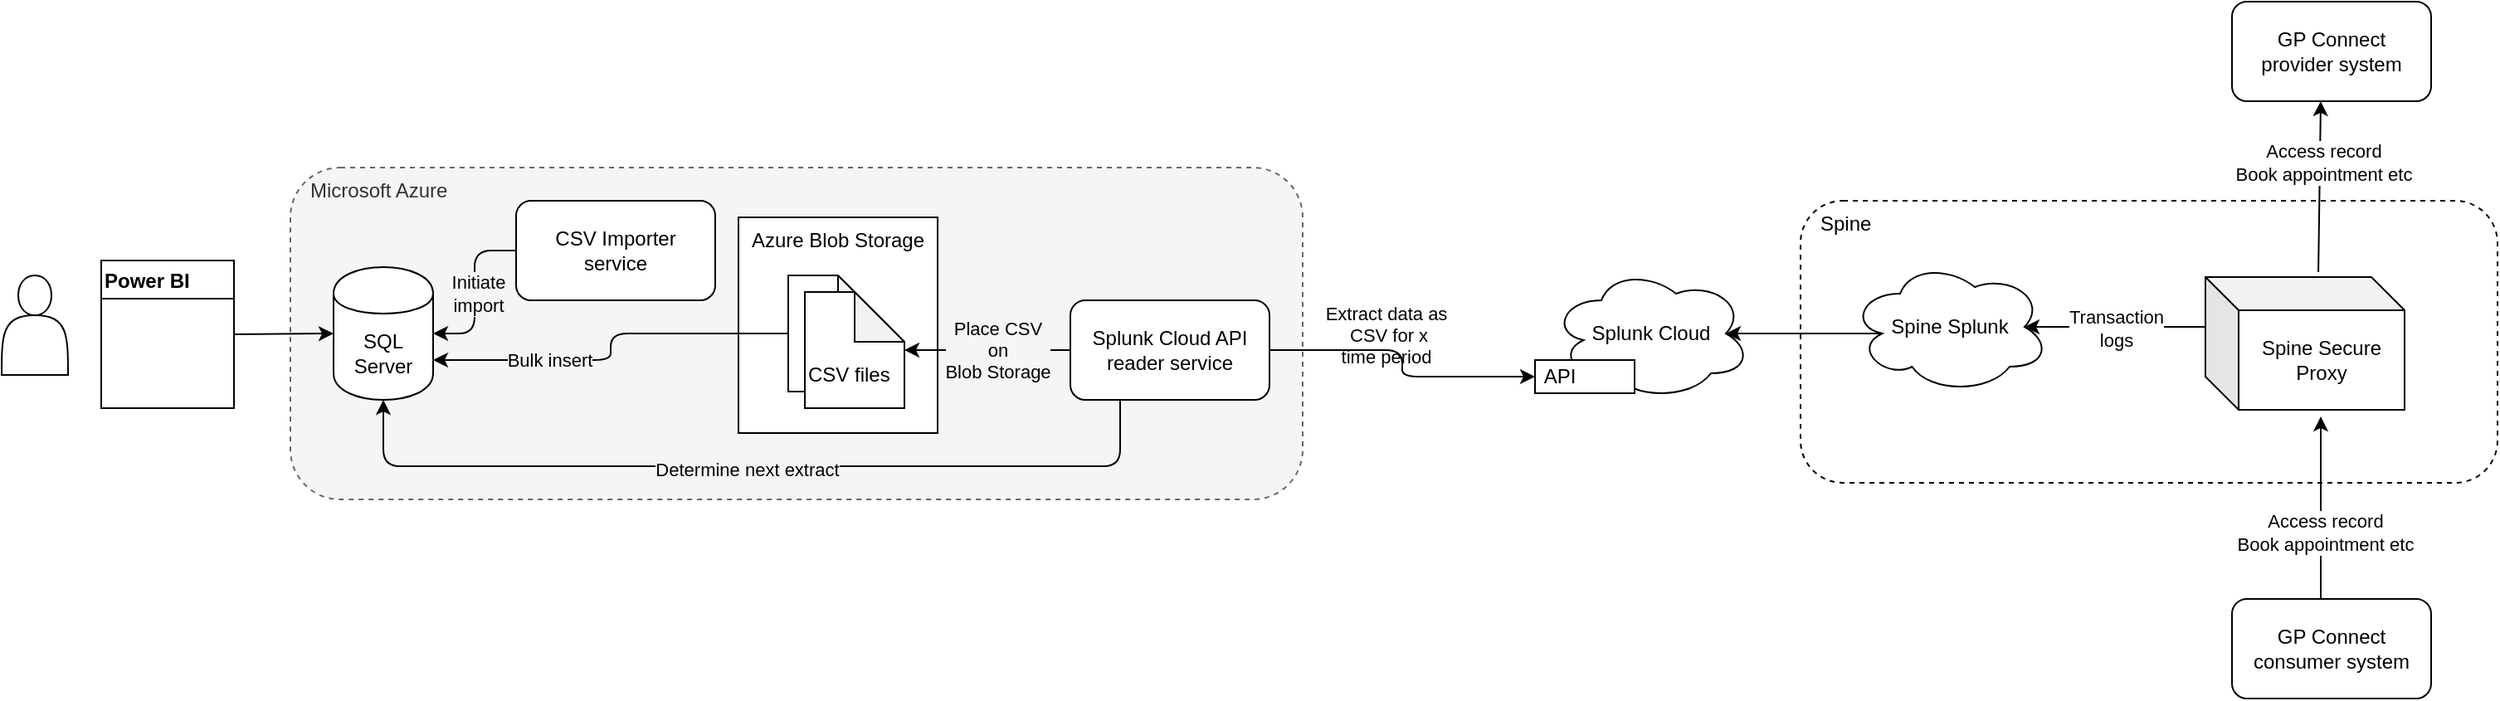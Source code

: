 <mxfile version="13.3.5" type="device"><diagram id="yGtiRJ2oHdCkbcuFMKlw" name="Page-1"><mxGraphModel dx="1642" dy="1043" grid="1" gridSize="10" guides="0" tooltips="1" connect="1" arrows="1" fold="1" page="1" pageScale="1" pageWidth="827" pageHeight="1169" math="0" shadow="0"><root><mxCell id="0"/><mxCell id="1" parent="0"/><mxCell id="BgNX69o5uFKW_aU6G4bj-26" value="&amp;nbsp; &amp;nbsp;Microsoft Azure" style="rounded=1;whiteSpace=wrap;html=1;dashed=1;verticalAlign=top;align=left;fillColor=#f5f5f5;strokeColor=#666666;fontColor=#333333;" parent="1" vertex="1"><mxGeometry x="284" y="340" width="610" height="200" as="geometry"/></mxCell><mxCell id="BgNX69o5uFKW_aU6G4bj-35" value="Azure Blob Storage" style="rounded=0;whiteSpace=wrap;html=1;align=center;verticalAlign=top;" parent="1" vertex="1"><mxGeometry x="554" y="370" width="120" height="130" as="geometry"/></mxCell><mxCell id="xJ9ko73Z-sPBWCYPl7gU-18" style="edgeStyle=orthogonalEdgeStyle;orthogonalLoop=1;jettySize=auto;html=1;exitX=0;exitY=0.5;exitDx=0;exitDy=0;exitPerimeter=0;entryX=1;entryY=0.7;entryDx=0;entryDy=0;startArrow=none;startFill=0;endArrow=classic;endFill=1;rounded=1;" edge="1" parent="1" source="BgNX69o5uFKW_aU6G4bj-31" target="WzJmsPvOr346FiOfPshK-1"><mxGeometry relative="1" as="geometry"/></mxCell><mxCell id="xJ9ko73Z-sPBWCYPl7gU-19" value="Bulk insert" style="edgeLabel;html=1;align=center;verticalAlign=middle;resizable=0;points=[];labelBackgroundColor=#F5F5F5;" vertex="1" connectable="0" parent="xJ9ko73Z-sPBWCYPl7gU-18"><mxGeometry x="0.217" relative="1" as="geometry"><mxPoint x="-20" as="offset"/></mxGeometry></mxCell><mxCell id="BgNX69o5uFKW_aU6G4bj-31" value="" style="shape=note;whiteSpace=wrap;html=1;backgroundOutline=1;darkOpacity=0.05;align=left;" parent="1" vertex="1"><mxGeometry x="584" y="405" width="60" height="70" as="geometry"/></mxCell><mxCell id="BgNX69o5uFKW_aU6G4bj-21" value="&amp;nbsp; &amp;nbsp;Spine" style="rounded=1;whiteSpace=wrap;html=1;dashed=1;verticalAlign=top;align=left;" parent="1" vertex="1"><mxGeometry x="1194" y="360" width="420" height="170" as="geometry"/></mxCell><mxCell id="BgNX69o5uFKW_aU6G4bj-7" style="edgeStyle=orthogonalEdgeStyle;rounded=0;orthogonalLoop=1;jettySize=auto;html=1;exitX=0;exitY=0;exitDx=0;exitDy=30;exitPerimeter=0;entryX=0.875;entryY=0.5;entryDx=0;entryDy=0;entryPerimeter=0;" parent="1" source="BgNX69o5uFKW_aU6G4bj-3" target="BgNX69o5uFKW_aU6G4bj-12" edge="1"><mxGeometry relative="1" as="geometry"><mxPoint x="1384" y="440" as="targetPoint"/></mxGeometry></mxCell><mxCell id="BgNX69o5uFKW_aU6G4bj-15" value="Transaction &lt;br&gt;logs" style="edgeLabel;html=1;align=center;verticalAlign=middle;resizable=0;points=[];" parent="BgNX69o5uFKW_aU6G4bj-7" vertex="1" connectable="0"><mxGeometry x="-0.009" y="1" relative="1" as="geometry"><mxPoint as="offset"/></mxGeometry></mxCell><mxCell id="BgNX69o5uFKW_aU6G4bj-3" value="Spine Secure Proxy" style="shape=cube;whiteSpace=wrap;html=1;boundedLbl=1;backgroundOutline=1;darkOpacity=0.05;darkOpacity2=0.1;" parent="1" vertex="1"><mxGeometry x="1438" y="406" width="120" height="80" as="geometry"/></mxCell><mxCell id="BgNX69o5uFKW_aU6G4bj-5" value="" style="endArrow=classic;html=1;" parent="1" edge="1"><mxGeometry width="50" height="50" relative="1" as="geometry"><mxPoint x="1507.5" y="600" as="sourcePoint"/><mxPoint x="1507.5" y="490" as="targetPoint"/></mxGeometry></mxCell><mxCell id="BgNX69o5uFKW_aU6G4bj-19" value="Access record&lt;br&gt;Book appointment etc" style="edgeLabel;html=1;align=center;verticalAlign=middle;resizable=0;points=[];" parent="BgNX69o5uFKW_aU6G4bj-5" vertex="1" connectable="0"><mxGeometry x="0.164" y="-1" relative="1" as="geometry"><mxPoint x="1" y="24" as="offset"/></mxGeometry></mxCell><mxCell id="BgNX69o5uFKW_aU6G4bj-6" value="" style="endArrow=classic;html=1;exitX=0.567;exitY=-0.037;exitDx=0;exitDy=0;exitPerimeter=0;" parent="1" source="BgNX69o5uFKW_aU6G4bj-3" edge="1"><mxGeometry width="50" height="50" relative="1" as="geometry"><mxPoint x="1508" y="400" as="sourcePoint"/><mxPoint x="1507.5" y="300" as="targetPoint"/></mxGeometry></mxCell><mxCell id="BgNX69o5uFKW_aU6G4bj-20" value="Access record&lt;br&gt;Book appointment etc" style="edgeLabel;html=1;align=center;verticalAlign=middle;resizable=0;points=[];" parent="BgNX69o5uFKW_aU6G4bj-6" vertex="1" connectable="0"><mxGeometry x="0.291" y="-1" relative="1" as="geometry"><mxPoint x="1" as="offset"/></mxGeometry></mxCell><mxCell id="BgNX69o5uFKW_aU6G4bj-10" value="Splunk Cloud" style="ellipse;shape=cloud;whiteSpace=wrap;html=1;" parent="1" vertex="1"><mxGeometry x="1044" y="400" width="120" height="80" as="geometry"/></mxCell><mxCell id="BgNX69o5uFKW_aU6G4bj-13" style="edgeStyle=orthogonalEdgeStyle;rounded=0;orthogonalLoop=1;jettySize=auto;html=1;exitX=0.16;exitY=0.55;exitDx=0;exitDy=0;exitPerimeter=0;entryX=0.875;entryY=0.5;entryDx=0;entryDy=0;entryPerimeter=0;" parent="1" source="BgNX69o5uFKW_aU6G4bj-12" target="BgNX69o5uFKW_aU6G4bj-10" edge="1"><mxGeometry relative="1" as="geometry"/></mxCell><mxCell id="BgNX69o5uFKW_aU6G4bj-12" value="Spine Splunk" style="ellipse;shape=cloud;whiteSpace=wrap;html=1;" parent="1" vertex="1"><mxGeometry x="1224" y="396" width="120" height="80" as="geometry"/></mxCell><mxCell id="BgNX69o5uFKW_aU6G4bj-17" value="GP Connect consumer system" style="rounded=1;whiteSpace=wrap;html=1;" parent="1" vertex="1"><mxGeometry x="1454" y="600" width="120" height="60" as="geometry"/></mxCell><mxCell id="BgNX69o5uFKW_aU6G4bj-18" value="GP Connect&lt;br&gt;provider system" style="rounded=1;whiteSpace=wrap;html=1;" parent="1" vertex="1"><mxGeometry x="1454" y="240" width="120" height="60" as="geometry"/></mxCell><mxCell id="BgNX69o5uFKW_aU6G4bj-22" value="&amp;nbsp;API" style="rounded=0;whiteSpace=wrap;html=1;align=left;" parent="1" vertex="1"><mxGeometry x="1034" y="456" width="60" height="20" as="geometry"/></mxCell><mxCell id="BgNX69o5uFKW_aU6G4bj-24" value="" style="shape=actor;whiteSpace=wrap;html=1;align=left;" parent="1" vertex="1"><mxGeometry x="110" y="405" width="40" height="60" as="geometry"/></mxCell><mxCell id="BgNX69o5uFKW_aU6G4bj-36" style="edgeStyle=orthogonalEdgeStyle;rounded=0;orthogonalLoop=1;jettySize=auto;html=1;exitX=1;exitY=0.5;exitDx=0;exitDy=0;entryX=0;entryY=0.5;entryDx=0;entryDy=0;entryPerimeter=0;" parent="1" source="BgNX69o5uFKW_aU6G4bj-25" edge="1"><mxGeometry relative="1" as="geometry"><mxPoint x="310" y="440" as="targetPoint"/></mxGeometry></mxCell><mxCell id="BgNX69o5uFKW_aU6G4bj-25" value="Power BI" style="swimlane;align=left;" parent="1" vertex="1"><mxGeometry x="170" y="396" width="80" height="89" as="geometry"/></mxCell><mxCell id="BgNX69o5uFKW_aU6G4bj-29" value="&lt;br&gt;&lt;br&gt;CSV files" style="shape=note;whiteSpace=wrap;html=1;backgroundOutline=1;darkOpacity=0.05;align=left;" parent="1" vertex="1"><mxGeometry x="594" y="415" width="60" height="70" as="geometry"/></mxCell><mxCell id="BgNX69o5uFKW_aU6G4bj-39" style="edgeStyle=orthogonalEdgeStyle;orthogonalLoop=1;jettySize=auto;html=1;exitX=1;exitY=0.5;exitDx=0;exitDy=0;entryX=0;entryY=0.5;entryDx=0;entryDy=0;rounded=1;" parent="1" source="BgNX69o5uFKW_aU6G4bj-38" target="BgNX69o5uFKW_aU6G4bj-22" edge="1"><mxGeometry relative="1" as="geometry"/></mxCell><mxCell id="BgNX69o5uFKW_aU6G4bj-40" value="Extract data as&lt;br&gt;&amp;nbsp;CSV for x &lt;br&gt;time period" style="edgeLabel;html=1;align=center;verticalAlign=middle;resizable=0;points=[];labelBackgroundColor=none;" parent="BgNX69o5uFKW_aU6G4bj-39" vertex="1" connectable="0"><mxGeometry x="-0.044" y="-1" relative="1" as="geometry"><mxPoint x="-9" y="-13.5" as="offset"/></mxGeometry></mxCell><mxCell id="BgNX69o5uFKW_aU6G4bj-42" style="edgeStyle=orthogonalEdgeStyle;rounded=1;orthogonalLoop=1;jettySize=auto;html=1;exitX=0;exitY=0.5;exitDx=0;exitDy=0;" parent="1" source="BgNX69o5uFKW_aU6G4bj-38" target="BgNX69o5uFKW_aU6G4bj-29" edge="1"><mxGeometry relative="1" as="geometry"/></mxCell><mxCell id="BgNX69o5uFKW_aU6G4bj-43" value="Place CSV &lt;br&gt;on &lt;br&gt;Blob Storage" style="edgeLabel;html=1;align=center;verticalAlign=middle;resizable=0;points=[];labelBackgroundColor=#F5F5F5;" parent="BgNX69o5uFKW_aU6G4bj-42" vertex="1" connectable="0"><mxGeometry x="-0.04" relative="1" as="geometry"><mxPoint x="4" as="offset"/></mxGeometry></mxCell><mxCell id="xJ9ko73Z-sPBWCYPl7gU-20" style="edgeStyle=orthogonalEdgeStyle;rounded=1;orthogonalLoop=1;jettySize=auto;html=1;exitX=0.25;exitY=1;exitDx=0;exitDy=0;entryX=0.5;entryY=1;entryDx=0;entryDy=0;startArrow=none;startFill=0;endArrow=classic;endFill=1;" edge="1" parent="1" source="BgNX69o5uFKW_aU6G4bj-38" target="WzJmsPvOr346FiOfPshK-1"><mxGeometry relative="1" as="geometry"><Array as="points"><mxPoint x="784" y="520"/><mxPoint x="340" y="520"/></Array></mxGeometry></mxCell><mxCell id="xJ9ko73Z-sPBWCYPl7gU-21" value="Determine next extract" style="edgeLabel;html=1;align=center;verticalAlign=middle;resizable=0;points=[];labelBackgroundColor=#F5F5F5;" vertex="1" connectable="0" parent="xJ9ko73Z-sPBWCYPl7gU-20"><mxGeometry x="0.127" y="2" relative="1" as="geometry"><mxPoint x="30" as="offset"/></mxGeometry></mxCell><mxCell id="BgNX69o5uFKW_aU6G4bj-38" value="Splunk Cloud API reader service" style="rounded=1;whiteSpace=wrap;html=1;labelBackgroundColor=none;align=center;" parent="1" vertex="1"><mxGeometry x="754" y="420" width="120" height="60" as="geometry"/></mxCell><mxCell id="WzJmsPvOr346FiOfPshK-1" value="SQL Server" style="shape=cylinder;whiteSpace=wrap;html=1;boundedLbl=1;backgroundOutline=1;" parent="1" vertex="1"><mxGeometry x="310" y="400" width="60" height="80" as="geometry"/></mxCell><mxCell id="xJ9ko73Z-sPBWCYPl7gU-16" style="edgeStyle=orthogonalEdgeStyle;rounded=1;orthogonalLoop=1;jettySize=auto;html=1;exitX=0;exitY=0.5;exitDx=0;exitDy=0;entryX=1;entryY=0.5;entryDx=0;entryDy=0;startArrow=none;startFill=0;endArrow=classic;endFill=1;" edge="1" parent="1" source="xJ9ko73Z-sPBWCYPl7gU-5" target="WzJmsPvOr346FiOfPshK-1"><mxGeometry relative="1" as="geometry"/></mxCell><mxCell id="xJ9ko73Z-sPBWCYPl7gU-17" value="Initiate &lt;br&gt;import" style="edgeLabel;html=1;align=center;verticalAlign=middle;resizable=0;points=[];labelBackgroundColor=#F5F5F5;" vertex="1" connectable="0" parent="xJ9ko73Z-sPBWCYPl7gU-16"><mxGeometry x="0.108" y="2" relative="1" as="geometry"><mxPoint y="-5" as="offset"/></mxGeometry></mxCell><mxCell id="xJ9ko73Z-sPBWCYPl7gU-5" value="CSV Importer &lt;br&gt;service" style="rounded=1;whiteSpace=wrap;html=1;labelBackgroundColor=none;align=center;" vertex="1" parent="1"><mxGeometry x="420" y="360" width="120" height="60" as="geometry"/></mxCell></root></mxGraphModel></diagram></mxfile>